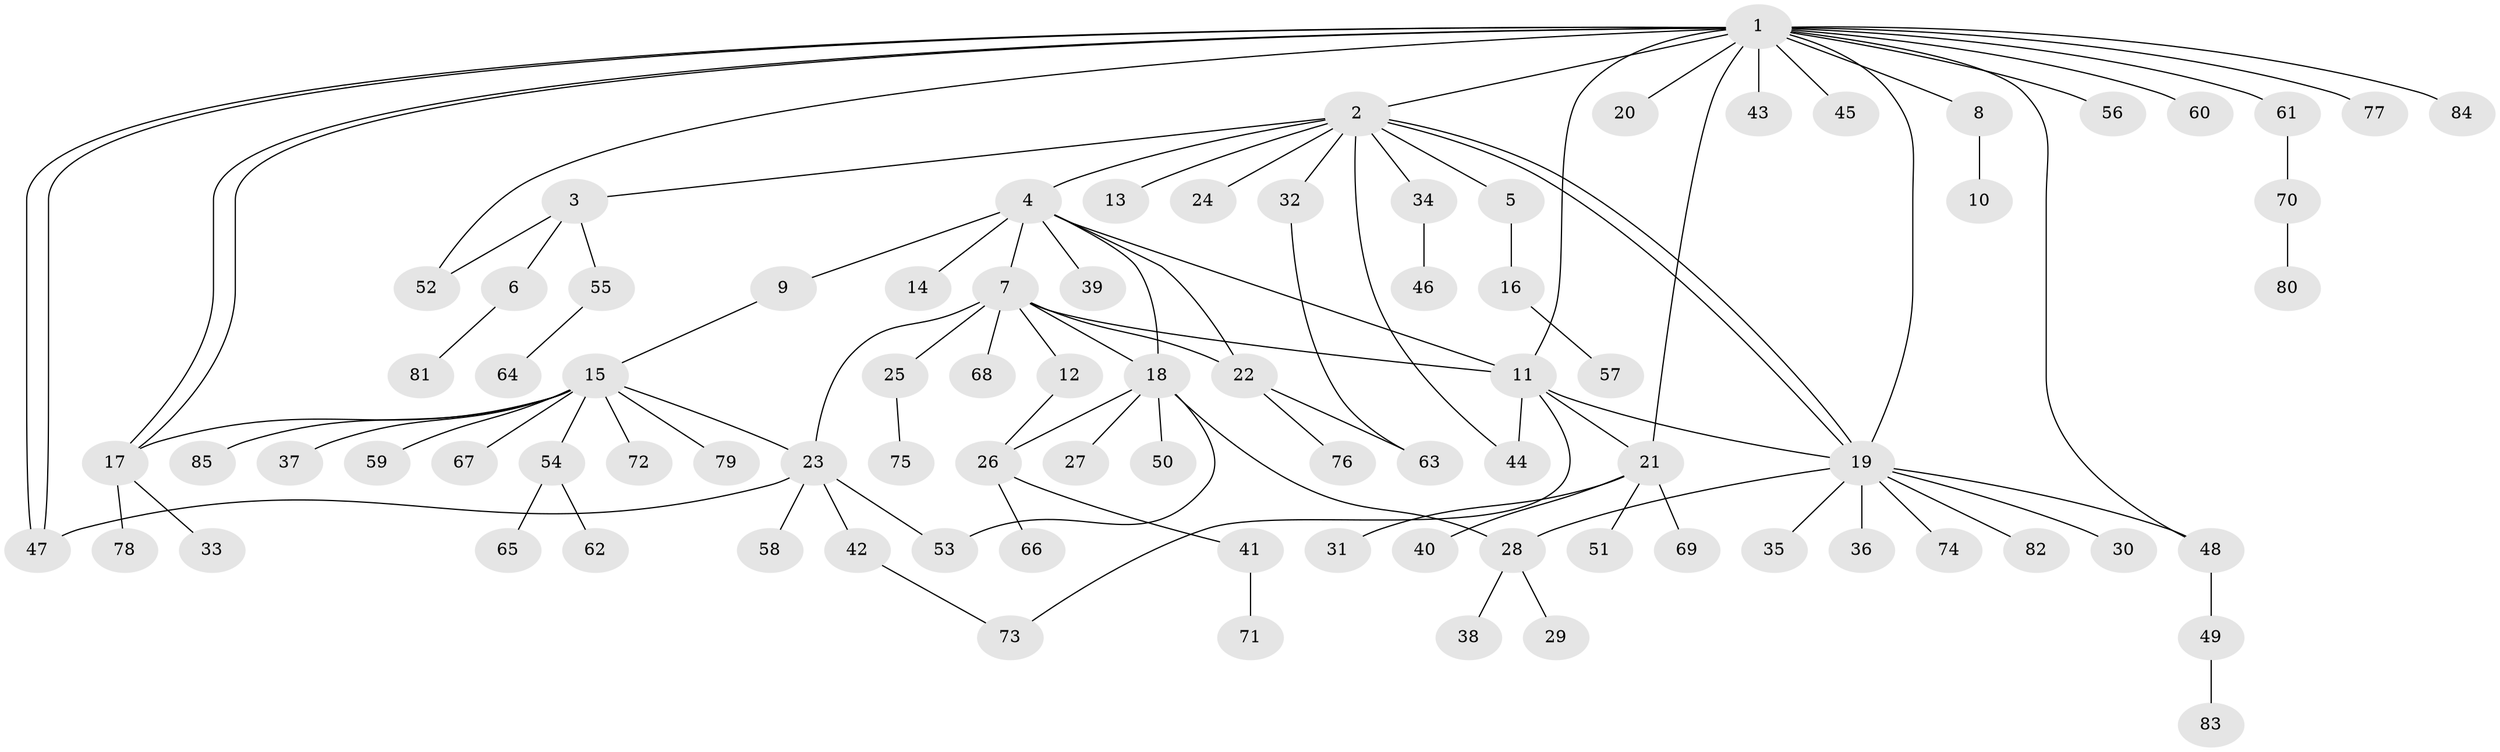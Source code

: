 // Generated by graph-tools (version 1.1) at 2025/49/03/09/25 03:49:47]
// undirected, 85 vertices, 105 edges
graph export_dot {
graph [start="1"]
  node [color=gray90,style=filled];
  1;
  2;
  3;
  4;
  5;
  6;
  7;
  8;
  9;
  10;
  11;
  12;
  13;
  14;
  15;
  16;
  17;
  18;
  19;
  20;
  21;
  22;
  23;
  24;
  25;
  26;
  27;
  28;
  29;
  30;
  31;
  32;
  33;
  34;
  35;
  36;
  37;
  38;
  39;
  40;
  41;
  42;
  43;
  44;
  45;
  46;
  47;
  48;
  49;
  50;
  51;
  52;
  53;
  54;
  55;
  56;
  57;
  58;
  59;
  60;
  61;
  62;
  63;
  64;
  65;
  66;
  67;
  68;
  69;
  70;
  71;
  72;
  73;
  74;
  75;
  76;
  77;
  78;
  79;
  80;
  81;
  82;
  83;
  84;
  85;
  1 -- 2;
  1 -- 8;
  1 -- 11;
  1 -- 17;
  1 -- 17;
  1 -- 19;
  1 -- 20;
  1 -- 21;
  1 -- 43;
  1 -- 45;
  1 -- 47;
  1 -- 47;
  1 -- 48;
  1 -- 52;
  1 -- 56;
  1 -- 60;
  1 -- 61;
  1 -- 77;
  1 -- 84;
  2 -- 3;
  2 -- 4;
  2 -- 5;
  2 -- 13;
  2 -- 19;
  2 -- 19;
  2 -- 24;
  2 -- 32;
  2 -- 34;
  2 -- 44;
  3 -- 6;
  3 -- 52;
  3 -- 55;
  4 -- 7;
  4 -- 9;
  4 -- 11;
  4 -- 14;
  4 -- 18;
  4 -- 22;
  4 -- 39;
  5 -- 16;
  6 -- 81;
  7 -- 11;
  7 -- 12;
  7 -- 18;
  7 -- 22;
  7 -- 23;
  7 -- 25;
  7 -- 68;
  8 -- 10;
  9 -- 15;
  11 -- 19;
  11 -- 21;
  11 -- 44;
  11 -- 73;
  12 -- 26;
  15 -- 17;
  15 -- 23;
  15 -- 37;
  15 -- 54;
  15 -- 59;
  15 -- 67;
  15 -- 72;
  15 -- 79;
  15 -- 85;
  16 -- 57;
  17 -- 33;
  17 -- 78;
  18 -- 26;
  18 -- 27;
  18 -- 28;
  18 -- 50;
  18 -- 53;
  19 -- 28;
  19 -- 30;
  19 -- 35;
  19 -- 36;
  19 -- 48;
  19 -- 74;
  19 -- 82;
  21 -- 31;
  21 -- 40;
  21 -- 51;
  21 -- 69;
  22 -- 63;
  22 -- 76;
  23 -- 42;
  23 -- 47;
  23 -- 53;
  23 -- 58;
  25 -- 75;
  26 -- 41;
  26 -- 66;
  28 -- 29;
  28 -- 38;
  32 -- 63;
  34 -- 46;
  41 -- 71;
  42 -- 73;
  48 -- 49;
  49 -- 83;
  54 -- 62;
  54 -- 65;
  55 -- 64;
  61 -- 70;
  70 -- 80;
}
